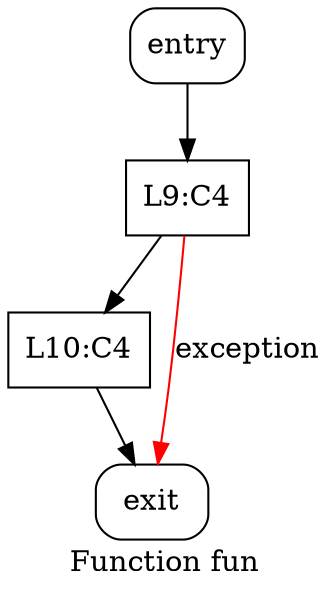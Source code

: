 digraph CFG {
node [shape="box"]
label = "Function fun"
n19 [label="entry", style="rounded"]
n20 [label="L9:C4"]
n21 [label="L10:C4"]
n22 [label="exit", style="rounded"]
n19 -> n20 []
n20 -> n21 []
n20 -> n22 [color="red", label="exception"]
n21 -> n22 []
}